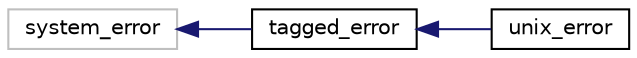 digraph "类继承关系图"
{
 // LATEX_PDF_SIZE
  edge [fontname="Helvetica",fontsize="10",labelfontname="Helvetica",labelfontsize="10"];
  node [fontname="Helvetica",fontsize="10",shape=record];
  rankdir="LR";
  Node15 [label="system_error",height=0.2,width=0.4,color="grey75", fillcolor="white", style="filled",tooltip=" "];
  Node15 -> Node0 [dir="back",color="midnightblue",fontsize="10",style="solid",fontname="Helvetica"];
  Node0 [label="tagged_error",height=0.2,width=0.4,color="black", fillcolor="white", style="filled",URL="$classtagged__error.html",tooltip="std::system_error plus the name of what was being attempted"];
  Node0 -> Node1 [dir="back",color="midnightblue",fontsize="10",style="solid",fontname="Helvetica"];
  Node1 [label="unix_error",height=0.2,width=0.4,color="black", fillcolor="white", style="filled",URL="$classunix__error.html",tooltip="a tagged_error for syscalls"];
}

